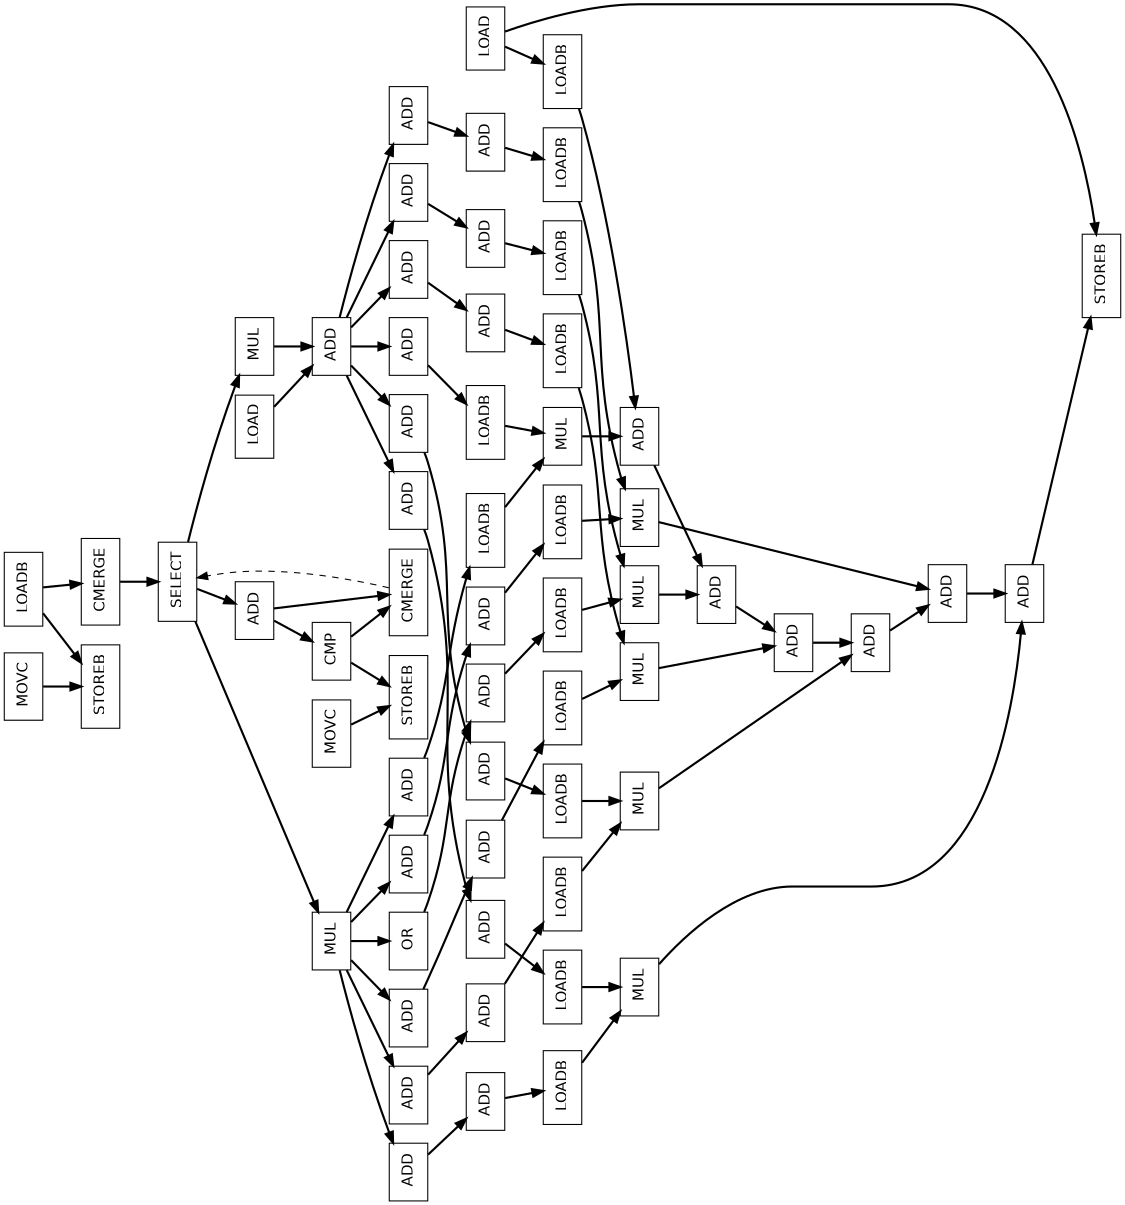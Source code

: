 digraph Region_18 {
	graph [ nslimit = "1000.0",
	orientation = landscape,
		center = true,
	page = "8.5,11",
	compound=true,
	size = "10,7.5" ] ;
"Op_62" [ fontname = "Helvetica" shape = box, label = " STOREB"]
"Op_57" [ fontname = "Helvetica" shape = box, label = " LOADB"]
"Op_63" [ fontname = "Helvetica" shape = box, label = " MOVC"]
"Op_20060" [ fontname = "Helvetica" shape = box, label = " STOREB"]
"Op_20061" [ fontname = "Helvetica" shape = box, label = " MOVC"]
"Op_0" [ fontname = "Helvetica" shape = box, label = " SELECT"]
"Op_1" [ fontname = "Helvetica" shape = box, label = " ADD"]
"Op_2" [ fontname = "Helvetica" shape = box, label = " CMP"]
"Op_4" [ fontname = "Helvetica" shape = box, label = " MUL"]
"Op_5" [ fontname = "Helvetica" shape = box, label = " ADD"]
"Op_6" [ fontname = "Helvetica" shape = box, label = " LOAD"]
"Op_7" [ fontname = "Helvetica" shape = box, label = " ADD"]
"Op_8" [ fontname = "Helvetica" shape = box, label = " ADD"]
"Op_9" [ fontname = "Helvetica" shape = box, label = " LOADB"]
"Op_10" [ fontname = "Helvetica" shape = box, label = " MUL"]
"Op_11" [ fontname = "Helvetica" shape = box, label = " ADD"]
"Op_12" [ fontname = "Helvetica" shape = box, label = " STOREB"]
"Op_13" [ fontname = "Helvetica" shape = box, label = " LOAD"]
"Op_14" [ fontname = "Helvetica" shape = box, label = " ADD"]
"Op_15" [ fontname = "Helvetica" shape = box, label = " ADD"]
"Op_16" [ fontname = "Helvetica" shape = box, label = " LOADB"]
"Op_17" [ fontname = "Helvetica" shape = box, label = " MUL"]
"Op_18" [ fontname = "Helvetica" shape = box, label = " ADD"]
"Op_34" [ fontname = "Helvetica" shape = box, label = " ADD"]
"Op_19" [ fontname = "Helvetica" shape = box, label = " ADD"]
"Op_20" [ fontname = "Helvetica" shape = box, label = " ADD"]
"Op_21" [ fontname = "Helvetica" shape = box, label = " LOADB"]
"Op_22" [ fontname = "Helvetica" shape = box, label = " MUL"]
"Op_23" [ fontname = "Helvetica" shape = box, label = " ADD"]
"Op_24" [ fontname = "Helvetica" shape = box, label = " ADD"]
"Op_25" [ fontname = "Helvetica" shape = box, label = " ADD"]
"Op_26" [ fontname = "Helvetica" shape = box, label = " LOADB"]
"Op_27" [ fontname = "Helvetica" shape = box, label = " MUL"]
"Op_28" [ fontname = "Helvetica" shape = box, label = " ADD"]
"Op_29" [ fontname = "Helvetica" shape = box, label = " ADD"]
"Op_30" [ fontname = "Helvetica" shape = box, label = " ADD"]
"Op_31" [ fontname = "Helvetica" shape = box, label = " LOADB"]
"Op_32" [ fontname = "Helvetica" shape = box, label = " MUL"]
"Op_33" [ fontname = "Helvetica" shape = box, label = " ADD"]
"Op_56" [ fontname = "Helvetica" shape = box, label = " LOADB"]
"Op_35" [ fontname = "Helvetica" shape = box, label = " LOADB"]
"Op_36" [ fontname = "Helvetica" shape = box, label = " MUL"]
"Op_37" [ fontname = "Helvetica" shape = box, label = " ADD"]
"Op_38" [ fontname = "Helvetica" shape = box, label = " MUL"]
"Op_39" [ fontname = "Helvetica" shape = box, label = " ADD"]
"Op_40" [ fontname = "Helvetica" shape = box, label = " ADD"]
"Op_41" [ fontname = "Helvetica" shape = box, label = " LOADB"]
"Op_42" [ fontname = "Helvetica" shape = box, label = " ADD"]
"Op_43" [ fontname = "Helvetica" shape = box, label = " ADD"]
"Op_44" [ fontname = "Helvetica" shape = box, label = " LOADB"]
"Op_45" [ fontname = "Helvetica" shape = box, label = " ADD"]
"Op_46" [ fontname = "Helvetica" shape = box, label = " ADD"]
"Op_47" [ fontname = "Helvetica" shape = box, label = " LOADB"]
"Op_48" [ fontname = "Helvetica" shape = box, label = " ADD"]
"Op_49" [ fontname = "Helvetica" shape = box, label = " ADD"]
"Op_50" [ fontname = "Helvetica" shape = box, label = " LOADB"]
"Op_51" [ fontname = "Helvetica" shape = box, label = " OR"]
"Op_52" [ fontname = "Helvetica" shape = box, label = " ADD"]
"Op_53" [ fontname = "Helvetica" shape = box, label = " LOADB"]
"Op_54" [ fontname = "Helvetica" shape = box, label = " ADD"]
"Op_55" [ fontname = "Helvetica" shape = box, label = " LOADB"]
"Op_59" [ fontname = "Helvetica" shape = box, label = " CMERGE"]
"Op_58" [ fontname = "Helvetica" shape = box, label = " CMERGE"]
"Op_0" -> "Op_1" [style = bold, color = black];
"Op_0" -> "Op_4" [style = bold, color = black];
"Op_0" -> "Op_38" [style = bold, color = black];
"Op_1" -> "Op_2" [style = bold, color = black];
"Op_1" -> "Op_59" [style = bold, color = black];
"Op_2" -> "Op_59" [style = bold, color = black];
"Op_2" -> "Op_20060" [style = bold, color = black];
"Op_4" -> "Op_5" [style = bold, color = black];
"Op_5" -> "Op_7" [style = bold, color = black];
"Op_5" -> "Op_14" [style = bold, color = black];
"Op_5" -> "Op_19" [style = bold, color = black];
"Op_5" -> "Op_24" [style = bold, color = black];
"Op_5" -> "Op_29" [style = bold, color = black];
"Op_5" -> "Op_34" [style = bold, color = black];
"Op_6" -> "Op_5" [style = bold, color = black];
"Op_7" -> "Op_8" [style = bold, color = black];
"Op_8" -> "Op_9" [style = bold, color = black];
"Op_9" -> "Op_10" [style = bold, color = black];
"Op_10" -> "Op_11" [style = bold, color = black];
"Op_11" -> "Op_12" [style = bold, color = black];
"Op_13" -> "Op_12" [style = bold, color = black];
"Op_13" -> "Op_56" [style = bold, color = black];
"Op_14" -> "Op_15" [style = bold, color = black];
"Op_15" -> "Op_16" [style = bold, color = black];
"Op_16" -> "Op_17" [style = bold, color = black];
"Op_17" -> "Op_18" [style = bold, color = black];
"Op_18" -> "Op_11" [style = bold, color = black];
"Op_19" -> "Op_20" [style = bold, color = black];
"Op_20" -> "Op_21" [style = bold, color = black];
"Op_21" -> "Op_22" [style = bold, color = black];
"Op_22" -> "Op_23" [style = bold, color = black];
"Op_23" -> "Op_18" [style = bold, color = black];
"Op_24" -> "Op_25" [style = bold, color = black];
"Op_25" -> "Op_26" [style = bold, color = black];
"Op_26" -> "Op_27" [style = bold, color = black];
"Op_27" -> "Op_28" [style = bold, color = black];
"Op_28" -> "Op_23" [style = bold, color = black];
"Op_29" -> "Op_30" [style = bold, color = black];
"Op_30" -> "Op_31" [style = bold, color = black];
"Op_31" -> "Op_32" [style = bold, color = black];
"Op_32" -> "Op_33" [style = bold, color = black];
"Op_33" -> "Op_28" [style = bold, color = black];
"Op_34" -> "Op_35" [style = bold, color = black];
"Op_35" -> "Op_36" [style = bold, color = black];
"Op_36" -> "Op_37" [style = bold, color = black];
"Op_37" -> "Op_33" [style = bold, color = black];
"Op_38" -> "Op_39" [style = bold, color = black];
"Op_38" -> "Op_42" [style = bold, color = black];
"Op_38" -> "Op_45" [style = bold, color = black];
"Op_38" -> "Op_48" [style = bold, color = black];
"Op_38" -> "Op_51" [style = bold, color = black];
"Op_38" -> "Op_54" [style = bold, color = black];
"Op_39" -> "Op_40" [style = bold, color = black];
"Op_40" -> "Op_41" [style = bold, color = black];
"Op_41" -> "Op_10" [style = bold, color = black];
"Op_42" -> "Op_43" [style = bold, color = black];
"Op_43" -> "Op_44" [style = bold, color = black];
"Op_44" -> "Op_17" [style = bold, color = black];
"Op_45" -> "Op_46" [style = bold, color = black];
"Op_46" -> "Op_47" [style = bold, color = black];
"Op_47" -> "Op_22" [style = bold, color = black];
"Op_48" -> "Op_49" [style = bold, color = black];
"Op_49" -> "Op_50" [style = bold, color = black];
"Op_50" -> "Op_27" [style = bold, color = black];
"Op_51" -> "Op_52" [style = bold, color = black];
"Op_52" -> "Op_53" [style = bold, color = black];
"Op_53" -> "Op_32" [style = bold, color = black];
"Op_54" -> "Op_55" [style = bold, color = black];
"Op_55" -> "Op_36" [style = bold, color = black];
"Op_56" -> "Op_37" [style = bold, color = black];
"Op_57" -> "Op_58" [style = bold, color = black];
"Op_57" -> "Op_62" [style = bold, color = black];
"Op_58" -> "Op_0" [style = bold, color = black];
"Op_59" -> "Op_0" [style = dashed, color = black];
"Op_20061" -> "Op_20060" [style = bold, color = black];
"Op_63" -> "Op_62" [style = bold, color = black];
}
